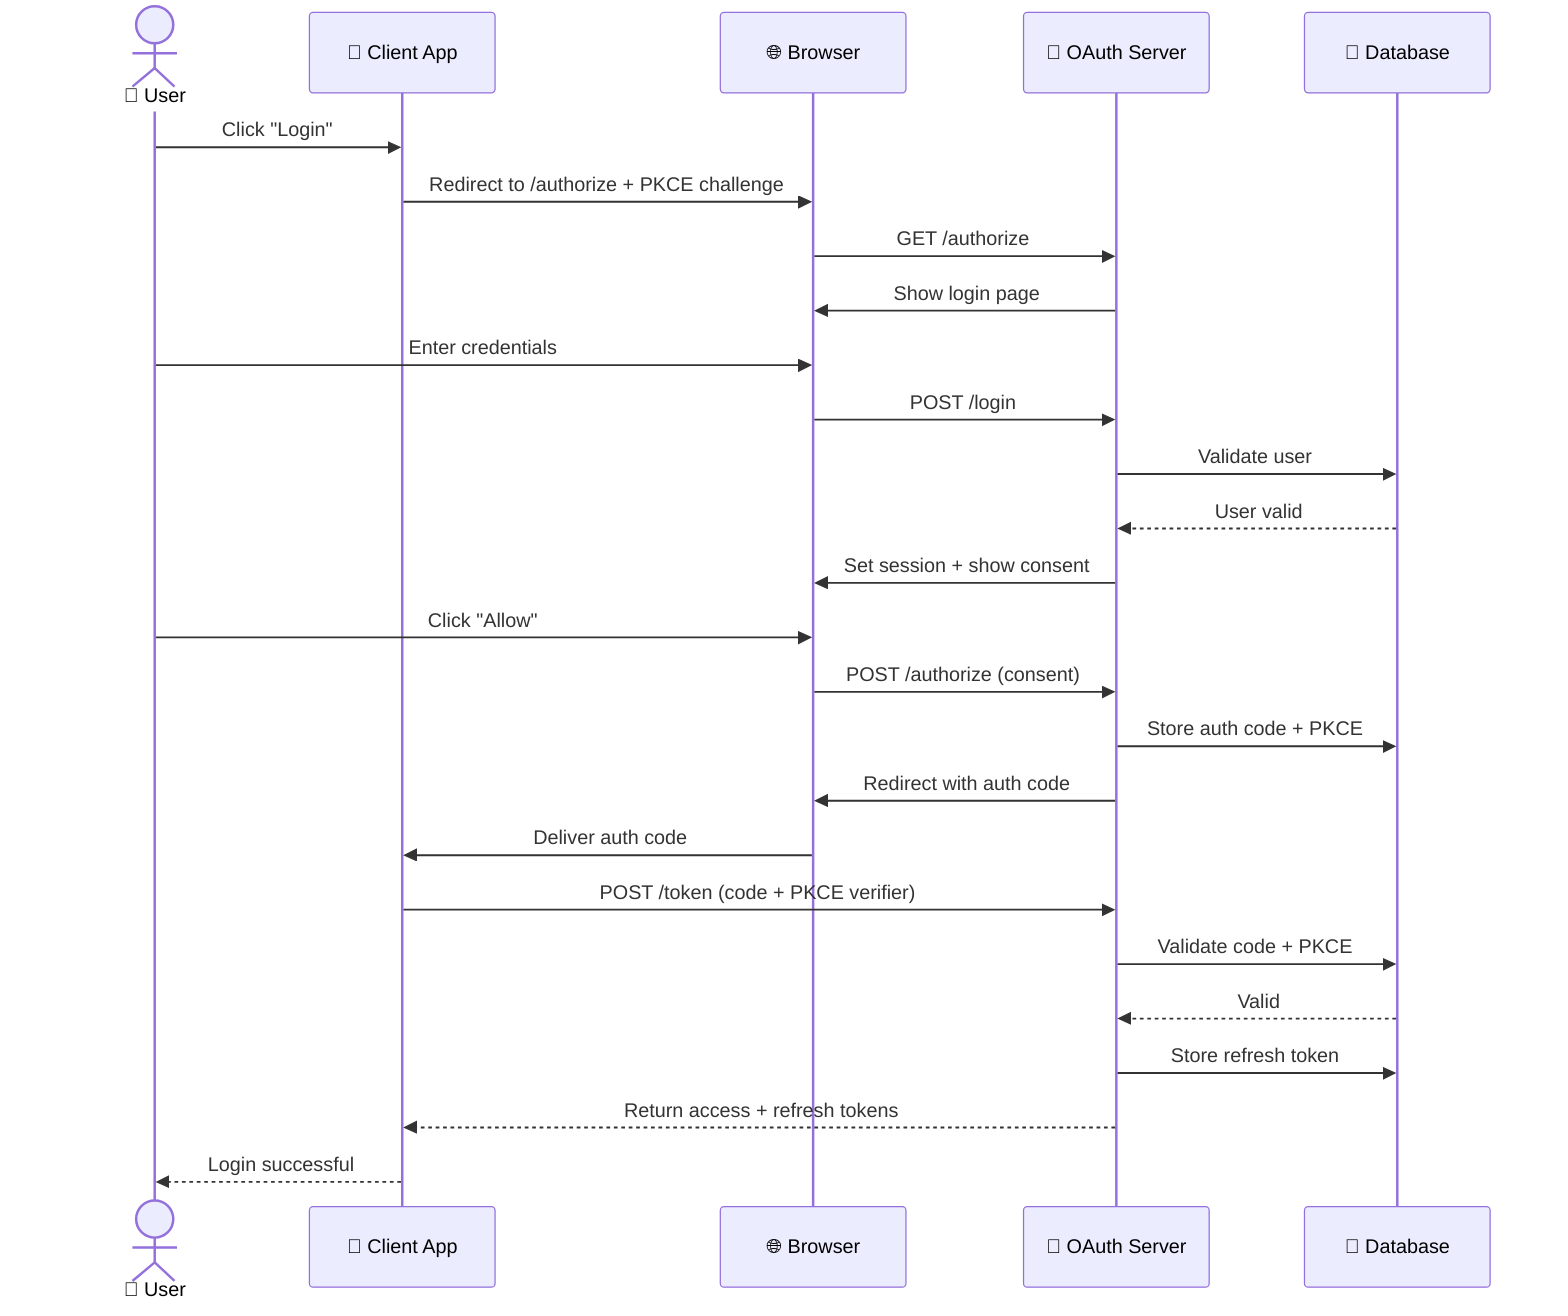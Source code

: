 sequenceDiagram
    actor 👤 User
    participant 📱 Client App
    participant 🌐 Browser
    participant 🔐 OAuth Server
    participant 💾 Database

    %% Phase 1: Initiate Login
    👤 User->>📱 Client App: Click "Login"
    📱 Client App->>🌐 Browser: Redirect to /authorize + PKCE challenge
    
    %% Phase 2: User Authentication
    🌐 Browser->>🔐 OAuth Server: GET /authorize
    🔐 OAuth Server->>🌐 Browser: Show login page
    👤 User->>🌐 Browser: Enter credentials
    🌐 Browser->>🔐 OAuth Server: POST /login
    🔐 OAuth Server->>💾 Database: Validate user
    💾 Database-->>🔐 OAuth Server: User valid
    🔐 OAuth Server->>🌐 Browser: Set session + show consent
    
    %% Phase 3: User Consent
    👤 User->>🌐 Browser: Click "Allow"
    🌐 Browser->>🔐 OAuth Server: POST /authorize (consent)
    🔐 OAuth Server->>💾 Database: Store auth code + PKCE
    🔐 OAuth Server->>🌐 Browser: Redirect with auth code
    
    %% Phase 4: Token Exchange
    🌐 Browser->>📱 Client App: Deliver auth code
    📱 Client App->>🔐 OAuth Server: POST /token (code + PKCE verifier)
    🔐 OAuth Server->>💾 Database: Validate code + PKCE
    💾 Database-->>🔐 OAuth Server: Valid
    🔐 OAuth Server->>💾 Database: Store refresh token
    🔐 OAuth Server-->>📱 Client App: Return access + refresh tokens
    📱 Client App-->>👤 User: Login successful